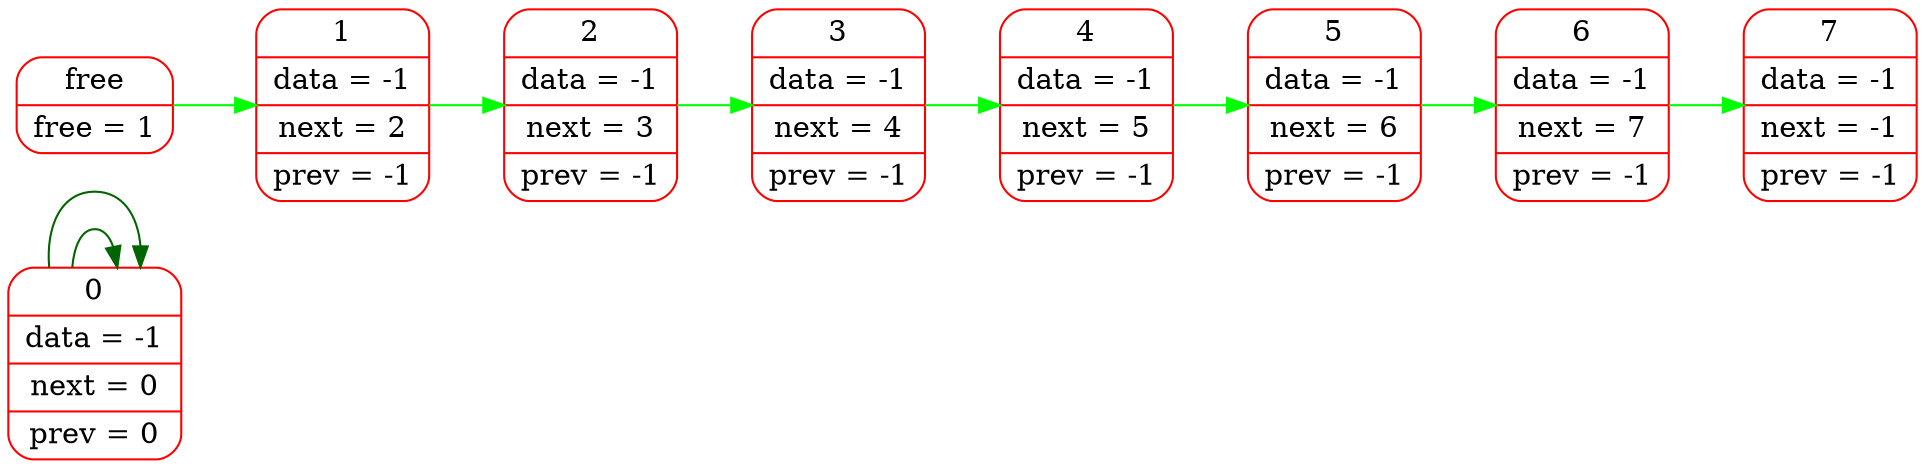 digraph G{
rankdir=LR;
node[color="red",fontsize=14];
elem0[shape="Mrecord", label="0 | data = -1 | next = 0 | prev = 0"];
edge[color="darkgreen",fontsize=12, penwidth=1];
elem0->elem0;
edge[color="darkgreen",fontsize=12, penwidth=1];
elem0->elem0;
free[shape="Mrecord", label="free | free = 1"];
free_elem1[shape="Mrecord", label="1 | data = -1 | next = 2 | prev = -1"];
free_elem2[shape="Mrecord", label="2 | data = -1 | next = 3 | prev = -1"];
free_elem3[shape="Mrecord", label="3 | data = -1 | next = 4 | prev = -1"];
free_elem4[shape="Mrecord", label="4 | data = -1 | next = 5 | prev = -1"];
free_elem5[shape="Mrecord", label="5 | data = -1 | next = 6 | prev = -1"];
free_elem6[shape="Mrecord", label="6 | data = -1 | next = 7 | prev = -1"];
free_elem7[shape="Mrecord", label="7 | data = -1 | next = -1 | prev = -1"];
edge[color="green",fontsize=12, penwidth=1];
free->free_elem1->free_elem2->free_elem3->free_elem4->free_elem5->free_elem6->free_elem7;
}
